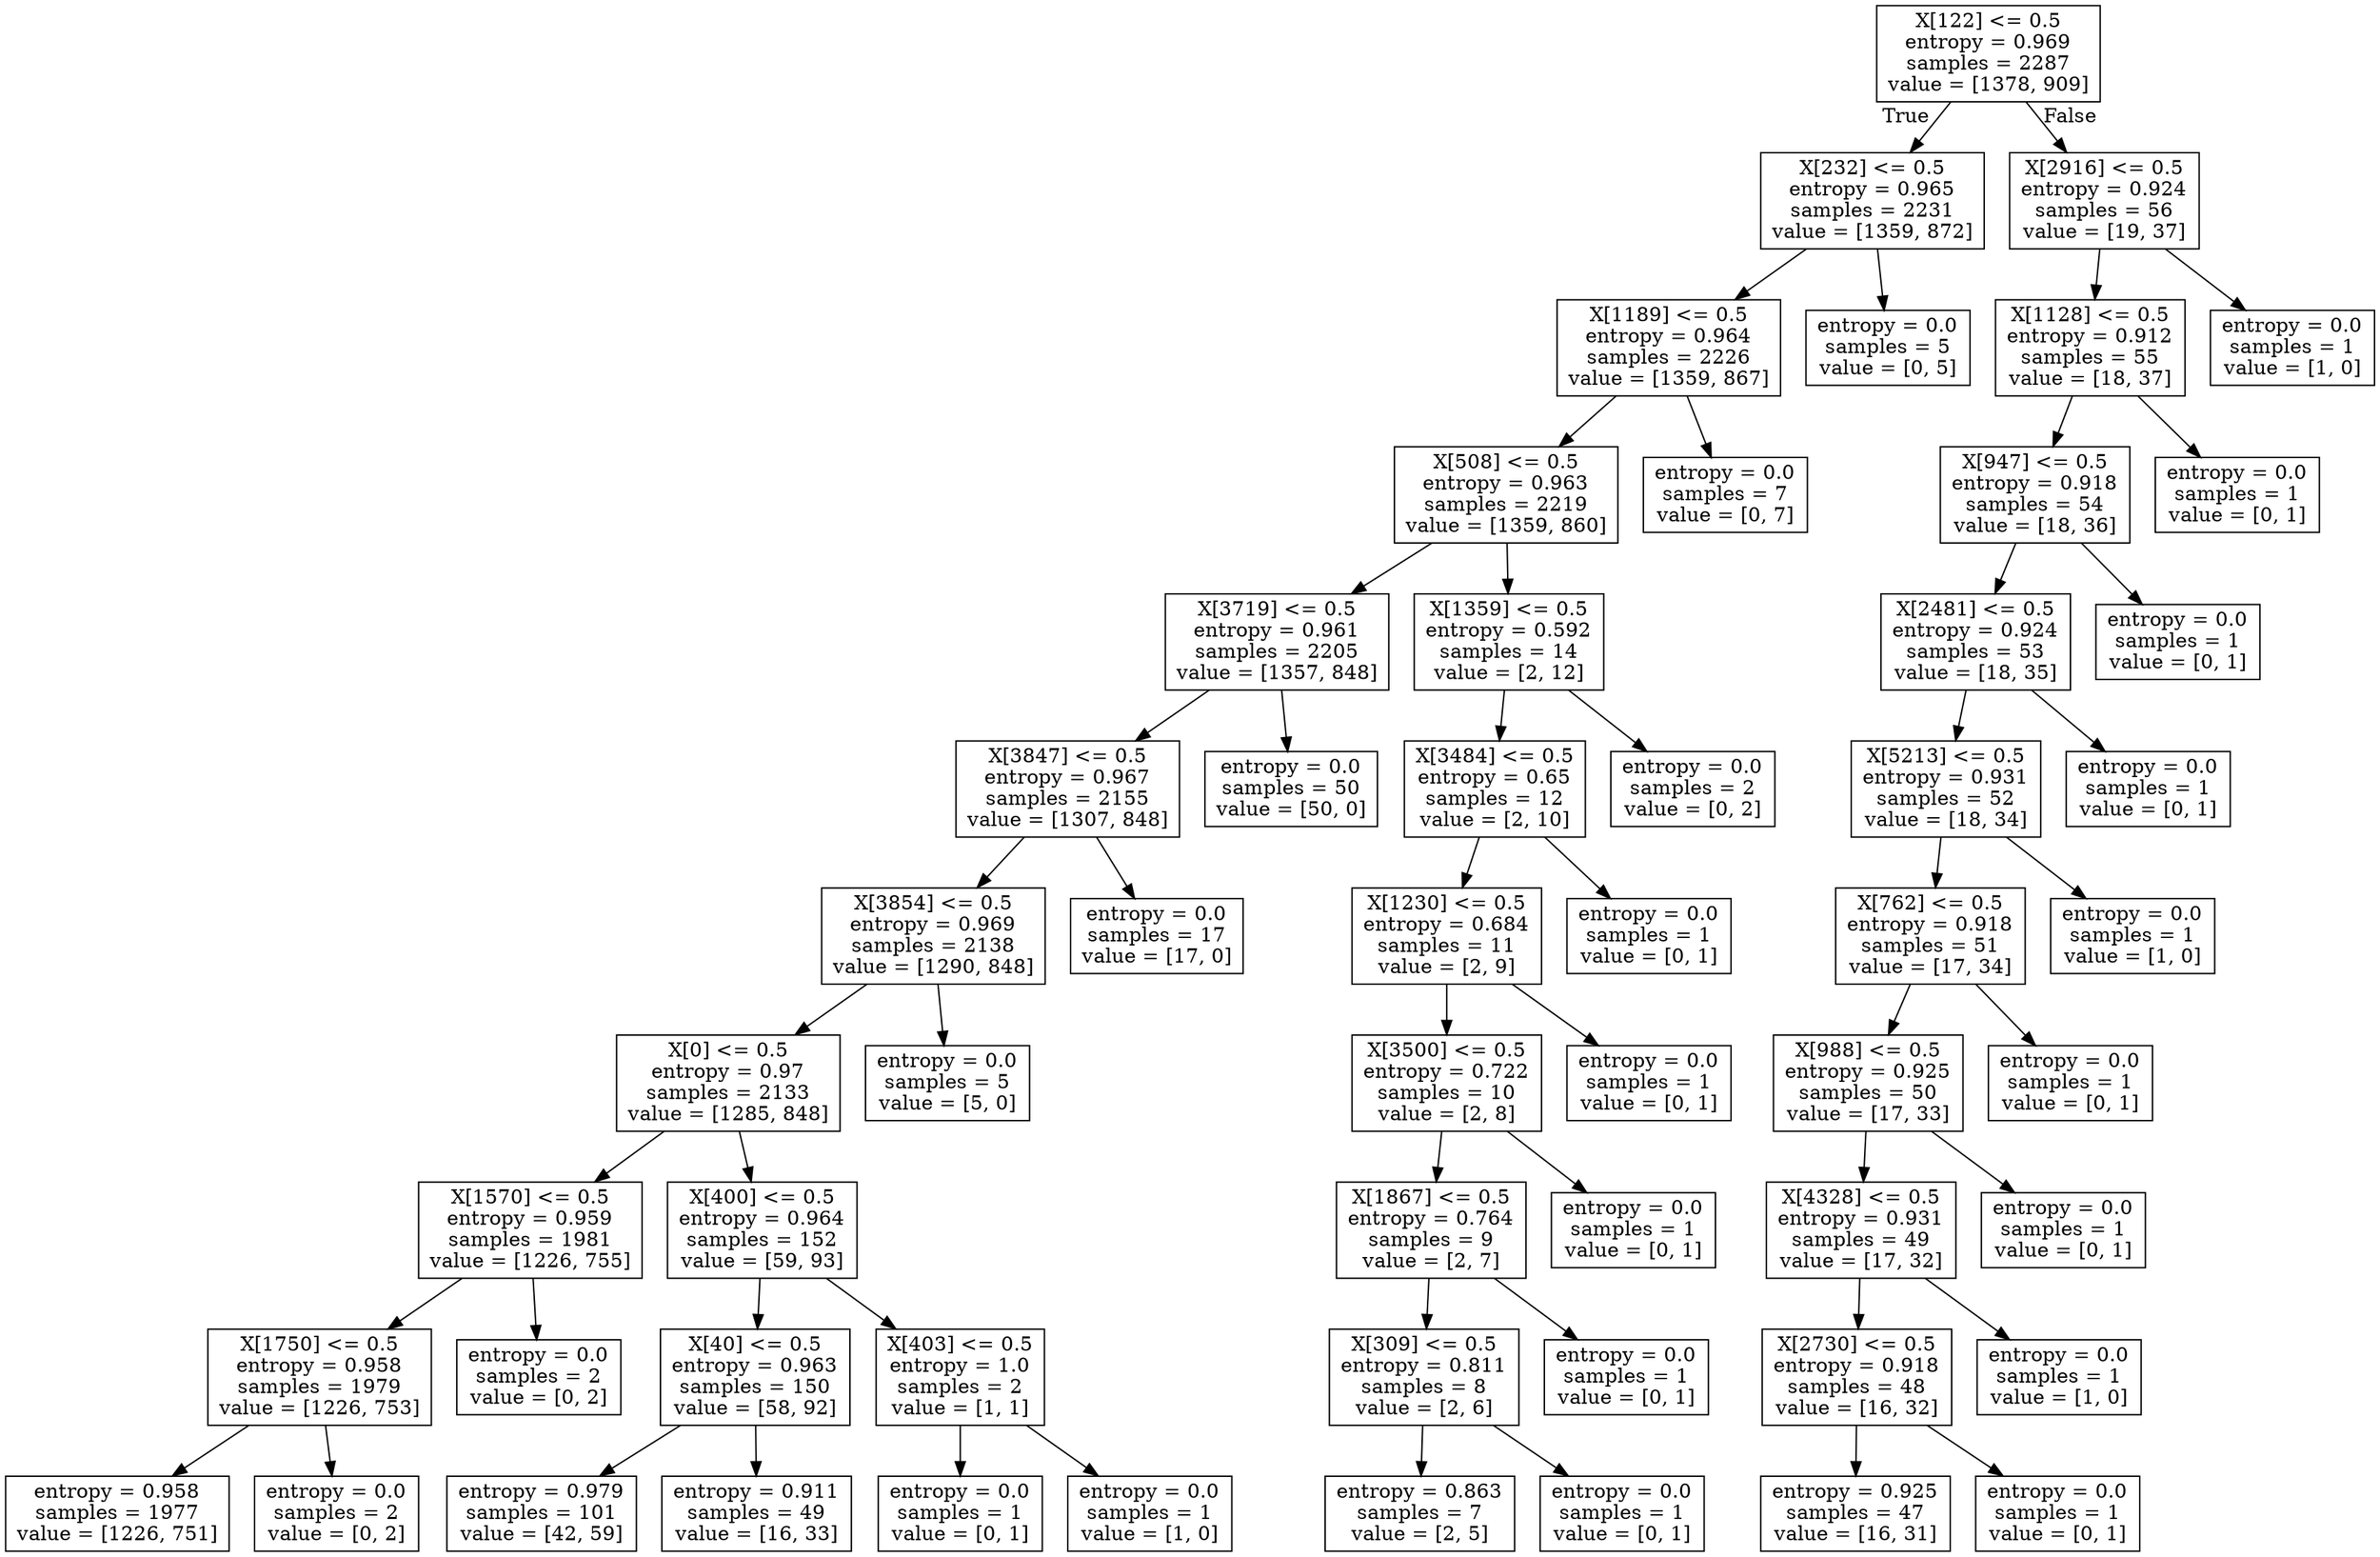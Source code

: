 digraph Tree {
node [shape=box] ;
0 [label="X[122] <= 0.5\nentropy = 0.969\nsamples = 2287\nvalue = [1378, 909]"] ;
1 [label="X[232] <= 0.5\nentropy = 0.965\nsamples = 2231\nvalue = [1359, 872]"] ;
0 -> 1 [labeldistance=2.5, labelangle=45, headlabel="True"] ;
2 [label="X[1189] <= 0.5\nentropy = 0.964\nsamples = 2226\nvalue = [1359, 867]"] ;
1 -> 2 ;
3 [label="X[508] <= 0.5\nentropy = 0.963\nsamples = 2219\nvalue = [1359, 860]"] ;
2 -> 3 ;
4 [label="X[3719] <= 0.5\nentropy = 0.961\nsamples = 2205\nvalue = [1357, 848]"] ;
3 -> 4 ;
5 [label="X[3847] <= 0.5\nentropy = 0.967\nsamples = 2155\nvalue = [1307, 848]"] ;
4 -> 5 ;
6 [label="X[3854] <= 0.5\nentropy = 0.969\nsamples = 2138\nvalue = [1290, 848]"] ;
5 -> 6 ;
7 [label="X[0] <= 0.5\nentropy = 0.97\nsamples = 2133\nvalue = [1285, 848]"] ;
6 -> 7 ;
8 [label="X[1570] <= 0.5\nentropy = 0.959\nsamples = 1981\nvalue = [1226, 755]"] ;
7 -> 8 ;
9 [label="X[1750] <= 0.5\nentropy = 0.958\nsamples = 1979\nvalue = [1226, 753]"] ;
8 -> 9 ;
10 [label="entropy = 0.958\nsamples = 1977\nvalue = [1226, 751]"] ;
9 -> 10 ;
11 [label="entropy = 0.0\nsamples = 2\nvalue = [0, 2]"] ;
9 -> 11 ;
12 [label="entropy = 0.0\nsamples = 2\nvalue = [0, 2]"] ;
8 -> 12 ;
13 [label="X[400] <= 0.5\nentropy = 0.964\nsamples = 152\nvalue = [59, 93]"] ;
7 -> 13 ;
14 [label="X[40] <= 0.5\nentropy = 0.963\nsamples = 150\nvalue = [58, 92]"] ;
13 -> 14 ;
15 [label="entropy = 0.979\nsamples = 101\nvalue = [42, 59]"] ;
14 -> 15 ;
16 [label="entropy = 0.911\nsamples = 49\nvalue = [16, 33]"] ;
14 -> 16 ;
17 [label="X[403] <= 0.5\nentropy = 1.0\nsamples = 2\nvalue = [1, 1]"] ;
13 -> 17 ;
18 [label="entropy = 0.0\nsamples = 1\nvalue = [0, 1]"] ;
17 -> 18 ;
19 [label="entropy = 0.0\nsamples = 1\nvalue = [1, 0]"] ;
17 -> 19 ;
20 [label="entropy = 0.0\nsamples = 5\nvalue = [5, 0]"] ;
6 -> 20 ;
21 [label="entropy = 0.0\nsamples = 17\nvalue = [17, 0]"] ;
5 -> 21 ;
22 [label="entropy = 0.0\nsamples = 50\nvalue = [50, 0]"] ;
4 -> 22 ;
23 [label="X[1359] <= 0.5\nentropy = 0.592\nsamples = 14\nvalue = [2, 12]"] ;
3 -> 23 ;
24 [label="X[3484] <= 0.5\nentropy = 0.65\nsamples = 12\nvalue = [2, 10]"] ;
23 -> 24 ;
25 [label="X[1230] <= 0.5\nentropy = 0.684\nsamples = 11\nvalue = [2, 9]"] ;
24 -> 25 ;
26 [label="X[3500] <= 0.5\nentropy = 0.722\nsamples = 10\nvalue = [2, 8]"] ;
25 -> 26 ;
27 [label="X[1867] <= 0.5\nentropy = 0.764\nsamples = 9\nvalue = [2, 7]"] ;
26 -> 27 ;
28 [label="X[309] <= 0.5\nentropy = 0.811\nsamples = 8\nvalue = [2, 6]"] ;
27 -> 28 ;
29 [label="entropy = 0.863\nsamples = 7\nvalue = [2, 5]"] ;
28 -> 29 ;
30 [label="entropy = 0.0\nsamples = 1\nvalue = [0, 1]"] ;
28 -> 30 ;
31 [label="entropy = 0.0\nsamples = 1\nvalue = [0, 1]"] ;
27 -> 31 ;
32 [label="entropy = 0.0\nsamples = 1\nvalue = [0, 1]"] ;
26 -> 32 ;
33 [label="entropy = 0.0\nsamples = 1\nvalue = [0, 1]"] ;
25 -> 33 ;
34 [label="entropy = 0.0\nsamples = 1\nvalue = [0, 1]"] ;
24 -> 34 ;
35 [label="entropy = 0.0\nsamples = 2\nvalue = [0, 2]"] ;
23 -> 35 ;
36 [label="entropy = 0.0\nsamples = 7\nvalue = [0, 7]"] ;
2 -> 36 ;
37 [label="entropy = 0.0\nsamples = 5\nvalue = [0, 5]"] ;
1 -> 37 ;
38 [label="X[2916] <= 0.5\nentropy = 0.924\nsamples = 56\nvalue = [19, 37]"] ;
0 -> 38 [labeldistance=2.5, labelangle=-45, headlabel="False"] ;
39 [label="X[1128] <= 0.5\nentropy = 0.912\nsamples = 55\nvalue = [18, 37]"] ;
38 -> 39 ;
40 [label="X[947] <= 0.5\nentropy = 0.918\nsamples = 54\nvalue = [18, 36]"] ;
39 -> 40 ;
41 [label="X[2481] <= 0.5\nentropy = 0.924\nsamples = 53\nvalue = [18, 35]"] ;
40 -> 41 ;
42 [label="X[5213] <= 0.5\nentropy = 0.931\nsamples = 52\nvalue = [18, 34]"] ;
41 -> 42 ;
43 [label="X[762] <= 0.5\nentropy = 0.918\nsamples = 51\nvalue = [17, 34]"] ;
42 -> 43 ;
44 [label="X[988] <= 0.5\nentropy = 0.925\nsamples = 50\nvalue = [17, 33]"] ;
43 -> 44 ;
45 [label="X[4328] <= 0.5\nentropy = 0.931\nsamples = 49\nvalue = [17, 32]"] ;
44 -> 45 ;
46 [label="X[2730] <= 0.5\nentropy = 0.918\nsamples = 48\nvalue = [16, 32]"] ;
45 -> 46 ;
47 [label="entropy = 0.925\nsamples = 47\nvalue = [16, 31]"] ;
46 -> 47 ;
48 [label="entropy = 0.0\nsamples = 1\nvalue = [0, 1]"] ;
46 -> 48 ;
49 [label="entropy = 0.0\nsamples = 1\nvalue = [1, 0]"] ;
45 -> 49 ;
50 [label="entropy = 0.0\nsamples = 1\nvalue = [0, 1]"] ;
44 -> 50 ;
51 [label="entropy = 0.0\nsamples = 1\nvalue = [0, 1]"] ;
43 -> 51 ;
52 [label="entropy = 0.0\nsamples = 1\nvalue = [1, 0]"] ;
42 -> 52 ;
53 [label="entropy = 0.0\nsamples = 1\nvalue = [0, 1]"] ;
41 -> 53 ;
54 [label="entropy = 0.0\nsamples = 1\nvalue = [0, 1]"] ;
40 -> 54 ;
55 [label="entropy = 0.0\nsamples = 1\nvalue = [0, 1]"] ;
39 -> 55 ;
56 [label="entropy = 0.0\nsamples = 1\nvalue = [1, 0]"] ;
38 -> 56 ;
}